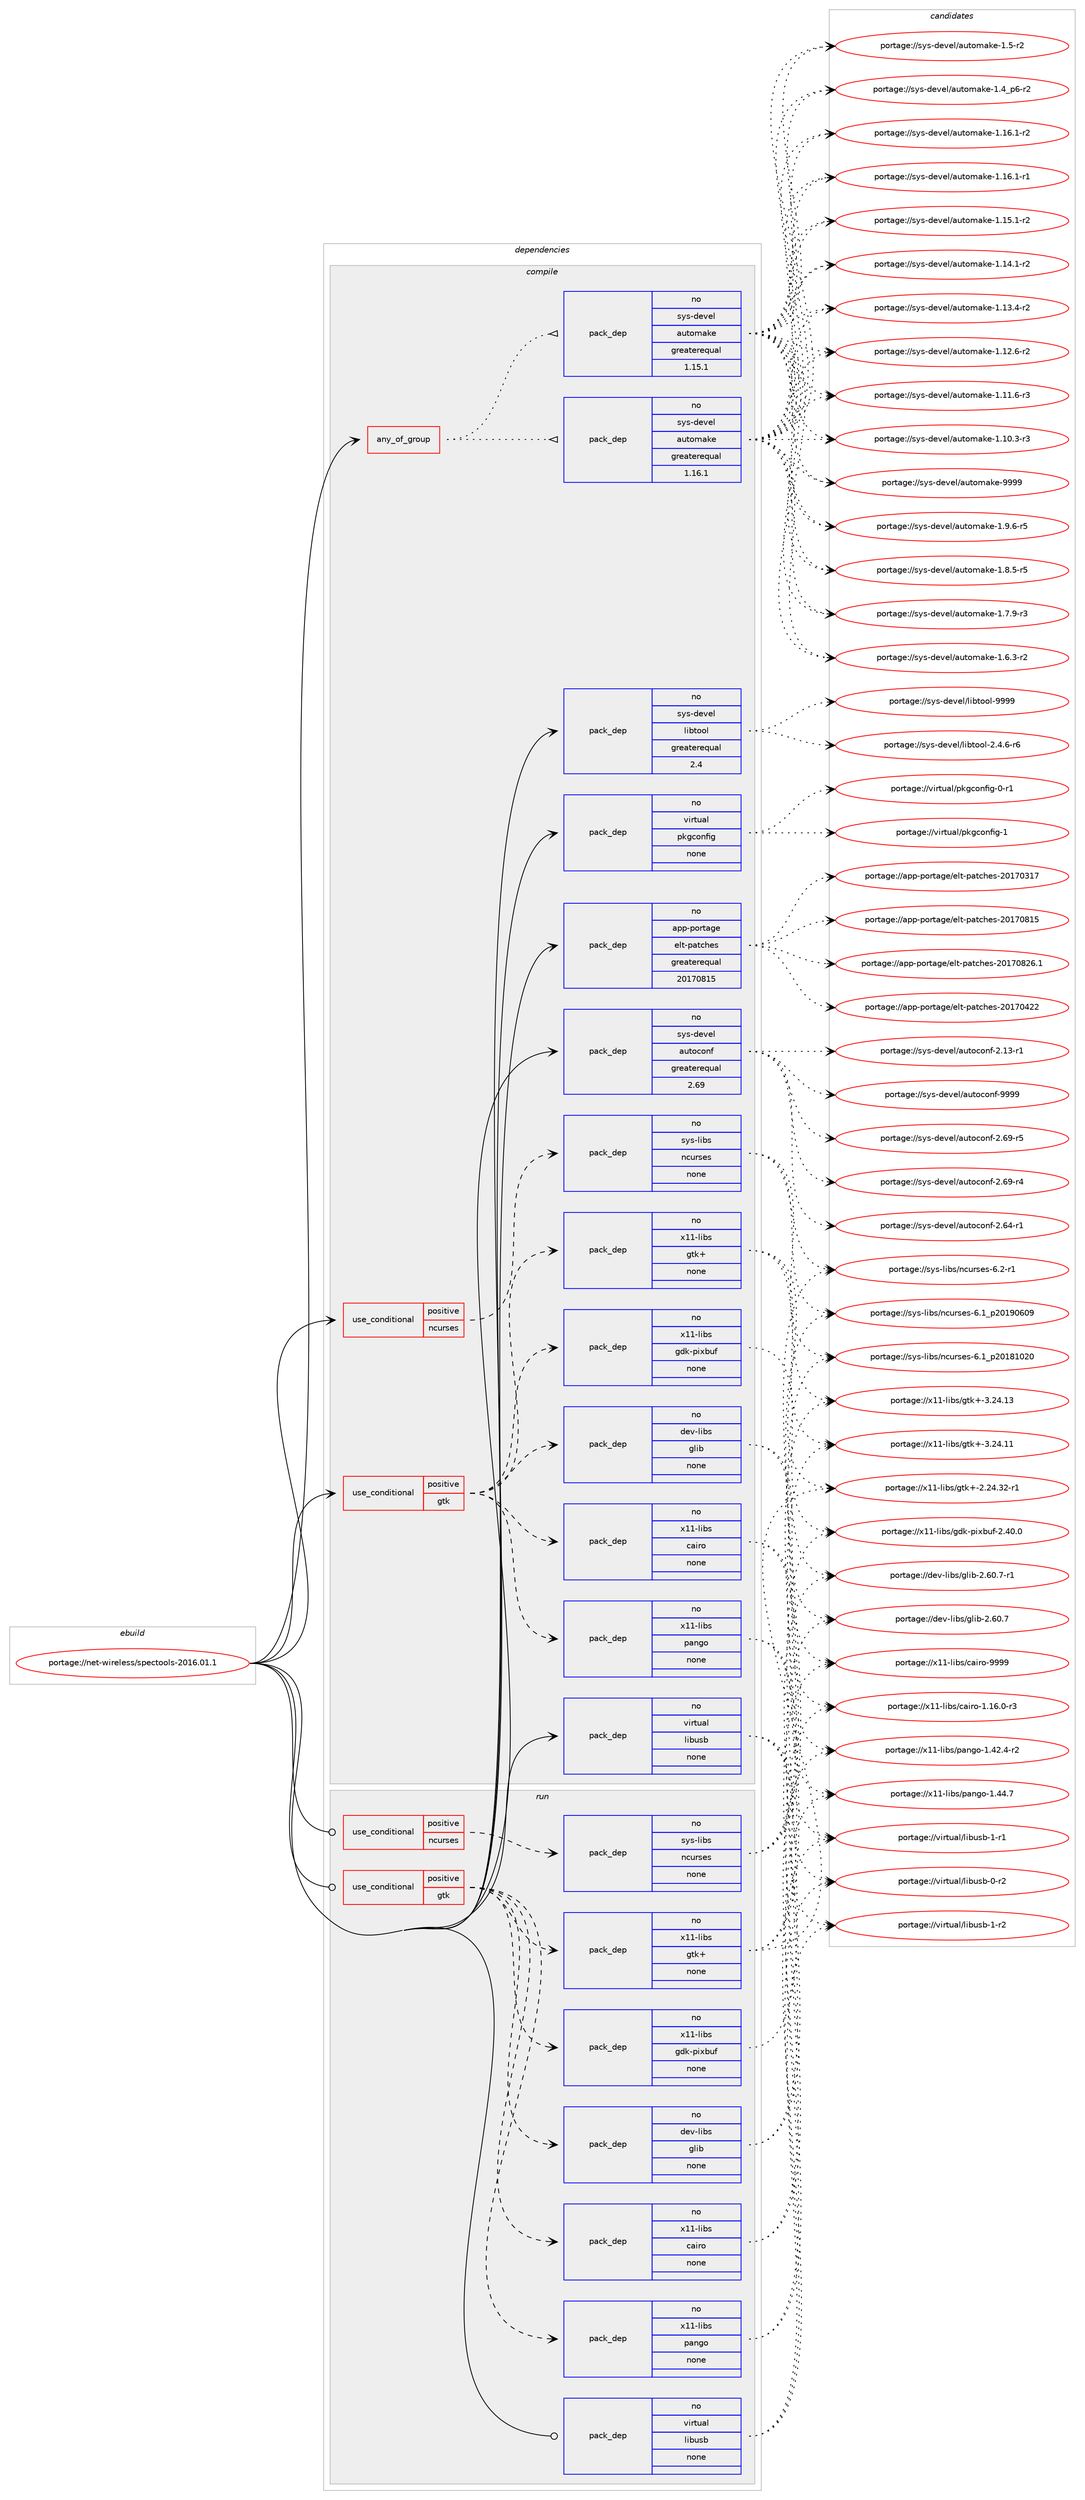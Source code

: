 digraph prolog {

# *************
# Graph options
# *************

newrank=true;
concentrate=true;
compound=true;
graph [rankdir=LR,fontname=Helvetica,fontsize=10,ranksep=1.5];#, ranksep=2.5, nodesep=0.2];
edge  [arrowhead=vee];
node  [fontname=Helvetica,fontsize=10];

# **********
# The ebuild
# **********

subgraph cluster_leftcol {
color=gray;
rank=same;
label=<<i>ebuild</i>>;
id [label="portage://net-wireless/spectools-2016.01.1", color=red, width=4, href="../net-wireless/spectools-2016.01.1.svg"];
}

# ****************
# The dependencies
# ****************

subgraph cluster_midcol {
color=gray;
label=<<i>dependencies</i>>;
subgraph cluster_compile {
fillcolor="#eeeeee";
style=filled;
label=<<i>compile</i>>;
subgraph any1703 {
dependency108608 [label=<<TABLE BORDER="0" CELLBORDER="1" CELLSPACING="0" CELLPADDING="4"><TR><TD CELLPADDING="10">any_of_group</TD></TR></TABLE>>, shape=none, color=red];subgraph pack85506 {
dependency108609 [label=<<TABLE BORDER="0" CELLBORDER="1" CELLSPACING="0" CELLPADDING="4" WIDTH="220"><TR><TD ROWSPAN="6" CELLPADDING="30">pack_dep</TD></TR><TR><TD WIDTH="110">no</TD></TR><TR><TD>sys-devel</TD></TR><TR><TD>automake</TD></TR><TR><TD>greaterequal</TD></TR><TR><TD>1.16.1</TD></TR></TABLE>>, shape=none, color=blue];
}
dependency108608:e -> dependency108609:w [weight=20,style="dotted",arrowhead="oinv"];
subgraph pack85507 {
dependency108610 [label=<<TABLE BORDER="0" CELLBORDER="1" CELLSPACING="0" CELLPADDING="4" WIDTH="220"><TR><TD ROWSPAN="6" CELLPADDING="30">pack_dep</TD></TR><TR><TD WIDTH="110">no</TD></TR><TR><TD>sys-devel</TD></TR><TR><TD>automake</TD></TR><TR><TD>greaterequal</TD></TR><TR><TD>1.15.1</TD></TR></TABLE>>, shape=none, color=blue];
}
dependency108608:e -> dependency108610:w [weight=20,style="dotted",arrowhead="oinv"];
}
id:e -> dependency108608:w [weight=20,style="solid",arrowhead="vee"];
subgraph cond21308 {
dependency108611 [label=<<TABLE BORDER="0" CELLBORDER="1" CELLSPACING="0" CELLPADDING="4"><TR><TD ROWSPAN="3" CELLPADDING="10">use_conditional</TD></TR><TR><TD>positive</TD></TR><TR><TD>gtk</TD></TR></TABLE>>, shape=none, color=red];
subgraph pack85508 {
dependency108612 [label=<<TABLE BORDER="0" CELLBORDER="1" CELLSPACING="0" CELLPADDING="4" WIDTH="220"><TR><TD ROWSPAN="6" CELLPADDING="30">pack_dep</TD></TR><TR><TD WIDTH="110">no</TD></TR><TR><TD>x11-libs</TD></TR><TR><TD>gtk+</TD></TR><TR><TD>none</TD></TR><TR><TD></TD></TR></TABLE>>, shape=none, color=blue];
}
dependency108611:e -> dependency108612:w [weight=20,style="dashed",arrowhead="vee"];
subgraph pack85509 {
dependency108613 [label=<<TABLE BORDER="0" CELLBORDER="1" CELLSPACING="0" CELLPADDING="4" WIDTH="220"><TR><TD ROWSPAN="6" CELLPADDING="30">pack_dep</TD></TR><TR><TD WIDTH="110">no</TD></TR><TR><TD>x11-libs</TD></TR><TR><TD>cairo</TD></TR><TR><TD>none</TD></TR><TR><TD></TD></TR></TABLE>>, shape=none, color=blue];
}
dependency108611:e -> dependency108613:w [weight=20,style="dashed",arrowhead="vee"];
subgraph pack85510 {
dependency108614 [label=<<TABLE BORDER="0" CELLBORDER="1" CELLSPACING="0" CELLPADDING="4" WIDTH="220"><TR><TD ROWSPAN="6" CELLPADDING="30">pack_dep</TD></TR><TR><TD WIDTH="110">no</TD></TR><TR><TD>x11-libs</TD></TR><TR><TD>gdk-pixbuf</TD></TR><TR><TD>none</TD></TR><TR><TD></TD></TR></TABLE>>, shape=none, color=blue];
}
dependency108611:e -> dependency108614:w [weight=20,style="dashed",arrowhead="vee"];
subgraph pack85511 {
dependency108615 [label=<<TABLE BORDER="0" CELLBORDER="1" CELLSPACING="0" CELLPADDING="4" WIDTH="220"><TR><TD ROWSPAN="6" CELLPADDING="30">pack_dep</TD></TR><TR><TD WIDTH="110">no</TD></TR><TR><TD>x11-libs</TD></TR><TR><TD>pango</TD></TR><TR><TD>none</TD></TR><TR><TD></TD></TR></TABLE>>, shape=none, color=blue];
}
dependency108611:e -> dependency108615:w [weight=20,style="dashed",arrowhead="vee"];
subgraph pack85512 {
dependency108616 [label=<<TABLE BORDER="0" CELLBORDER="1" CELLSPACING="0" CELLPADDING="4" WIDTH="220"><TR><TD ROWSPAN="6" CELLPADDING="30">pack_dep</TD></TR><TR><TD WIDTH="110">no</TD></TR><TR><TD>dev-libs</TD></TR><TR><TD>glib</TD></TR><TR><TD>none</TD></TR><TR><TD></TD></TR></TABLE>>, shape=none, color=blue];
}
dependency108611:e -> dependency108616:w [weight=20,style="dashed",arrowhead="vee"];
}
id:e -> dependency108611:w [weight=20,style="solid",arrowhead="vee"];
subgraph cond21309 {
dependency108617 [label=<<TABLE BORDER="0" CELLBORDER="1" CELLSPACING="0" CELLPADDING="4"><TR><TD ROWSPAN="3" CELLPADDING="10">use_conditional</TD></TR><TR><TD>positive</TD></TR><TR><TD>ncurses</TD></TR></TABLE>>, shape=none, color=red];
subgraph pack85513 {
dependency108618 [label=<<TABLE BORDER="0" CELLBORDER="1" CELLSPACING="0" CELLPADDING="4" WIDTH="220"><TR><TD ROWSPAN="6" CELLPADDING="30">pack_dep</TD></TR><TR><TD WIDTH="110">no</TD></TR><TR><TD>sys-libs</TD></TR><TR><TD>ncurses</TD></TR><TR><TD>none</TD></TR><TR><TD></TD></TR></TABLE>>, shape=none, color=blue];
}
dependency108617:e -> dependency108618:w [weight=20,style="dashed",arrowhead="vee"];
}
id:e -> dependency108617:w [weight=20,style="solid",arrowhead="vee"];
subgraph pack85514 {
dependency108619 [label=<<TABLE BORDER="0" CELLBORDER="1" CELLSPACING="0" CELLPADDING="4" WIDTH="220"><TR><TD ROWSPAN="6" CELLPADDING="30">pack_dep</TD></TR><TR><TD WIDTH="110">no</TD></TR><TR><TD>app-portage</TD></TR><TR><TD>elt-patches</TD></TR><TR><TD>greaterequal</TD></TR><TR><TD>20170815</TD></TR></TABLE>>, shape=none, color=blue];
}
id:e -> dependency108619:w [weight=20,style="solid",arrowhead="vee"];
subgraph pack85515 {
dependency108620 [label=<<TABLE BORDER="0" CELLBORDER="1" CELLSPACING="0" CELLPADDING="4" WIDTH="220"><TR><TD ROWSPAN="6" CELLPADDING="30">pack_dep</TD></TR><TR><TD WIDTH="110">no</TD></TR><TR><TD>sys-devel</TD></TR><TR><TD>autoconf</TD></TR><TR><TD>greaterequal</TD></TR><TR><TD>2.69</TD></TR></TABLE>>, shape=none, color=blue];
}
id:e -> dependency108620:w [weight=20,style="solid",arrowhead="vee"];
subgraph pack85516 {
dependency108621 [label=<<TABLE BORDER="0" CELLBORDER="1" CELLSPACING="0" CELLPADDING="4" WIDTH="220"><TR><TD ROWSPAN="6" CELLPADDING="30">pack_dep</TD></TR><TR><TD WIDTH="110">no</TD></TR><TR><TD>sys-devel</TD></TR><TR><TD>libtool</TD></TR><TR><TD>greaterequal</TD></TR><TR><TD>2.4</TD></TR></TABLE>>, shape=none, color=blue];
}
id:e -> dependency108621:w [weight=20,style="solid",arrowhead="vee"];
subgraph pack85517 {
dependency108622 [label=<<TABLE BORDER="0" CELLBORDER="1" CELLSPACING="0" CELLPADDING="4" WIDTH="220"><TR><TD ROWSPAN="6" CELLPADDING="30">pack_dep</TD></TR><TR><TD WIDTH="110">no</TD></TR><TR><TD>virtual</TD></TR><TR><TD>libusb</TD></TR><TR><TD>none</TD></TR><TR><TD></TD></TR></TABLE>>, shape=none, color=blue];
}
id:e -> dependency108622:w [weight=20,style="solid",arrowhead="vee"];
subgraph pack85518 {
dependency108623 [label=<<TABLE BORDER="0" CELLBORDER="1" CELLSPACING="0" CELLPADDING="4" WIDTH="220"><TR><TD ROWSPAN="6" CELLPADDING="30">pack_dep</TD></TR><TR><TD WIDTH="110">no</TD></TR><TR><TD>virtual</TD></TR><TR><TD>pkgconfig</TD></TR><TR><TD>none</TD></TR><TR><TD></TD></TR></TABLE>>, shape=none, color=blue];
}
id:e -> dependency108623:w [weight=20,style="solid",arrowhead="vee"];
}
subgraph cluster_compileandrun {
fillcolor="#eeeeee";
style=filled;
label=<<i>compile and run</i>>;
}
subgraph cluster_run {
fillcolor="#eeeeee";
style=filled;
label=<<i>run</i>>;
subgraph cond21310 {
dependency108624 [label=<<TABLE BORDER="0" CELLBORDER="1" CELLSPACING="0" CELLPADDING="4"><TR><TD ROWSPAN="3" CELLPADDING="10">use_conditional</TD></TR><TR><TD>positive</TD></TR><TR><TD>gtk</TD></TR></TABLE>>, shape=none, color=red];
subgraph pack85519 {
dependency108625 [label=<<TABLE BORDER="0" CELLBORDER="1" CELLSPACING="0" CELLPADDING="4" WIDTH="220"><TR><TD ROWSPAN="6" CELLPADDING="30">pack_dep</TD></TR><TR><TD WIDTH="110">no</TD></TR><TR><TD>x11-libs</TD></TR><TR><TD>gtk+</TD></TR><TR><TD>none</TD></TR><TR><TD></TD></TR></TABLE>>, shape=none, color=blue];
}
dependency108624:e -> dependency108625:w [weight=20,style="dashed",arrowhead="vee"];
subgraph pack85520 {
dependency108626 [label=<<TABLE BORDER="0" CELLBORDER="1" CELLSPACING="0" CELLPADDING="4" WIDTH="220"><TR><TD ROWSPAN="6" CELLPADDING="30">pack_dep</TD></TR><TR><TD WIDTH="110">no</TD></TR><TR><TD>x11-libs</TD></TR><TR><TD>cairo</TD></TR><TR><TD>none</TD></TR><TR><TD></TD></TR></TABLE>>, shape=none, color=blue];
}
dependency108624:e -> dependency108626:w [weight=20,style="dashed",arrowhead="vee"];
subgraph pack85521 {
dependency108627 [label=<<TABLE BORDER="0" CELLBORDER="1" CELLSPACING="0" CELLPADDING="4" WIDTH="220"><TR><TD ROWSPAN="6" CELLPADDING="30">pack_dep</TD></TR><TR><TD WIDTH="110">no</TD></TR><TR><TD>x11-libs</TD></TR><TR><TD>gdk-pixbuf</TD></TR><TR><TD>none</TD></TR><TR><TD></TD></TR></TABLE>>, shape=none, color=blue];
}
dependency108624:e -> dependency108627:w [weight=20,style="dashed",arrowhead="vee"];
subgraph pack85522 {
dependency108628 [label=<<TABLE BORDER="0" CELLBORDER="1" CELLSPACING="0" CELLPADDING="4" WIDTH="220"><TR><TD ROWSPAN="6" CELLPADDING="30">pack_dep</TD></TR><TR><TD WIDTH="110">no</TD></TR><TR><TD>x11-libs</TD></TR><TR><TD>pango</TD></TR><TR><TD>none</TD></TR><TR><TD></TD></TR></TABLE>>, shape=none, color=blue];
}
dependency108624:e -> dependency108628:w [weight=20,style="dashed",arrowhead="vee"];
subgraph pack85523 {
dependency108629 [label=<<TABLE BORDER="0" CELLBORDER="1" CELLSPACING="0" CELLPADDING="4" WIDTH="220"><TR><TD ROWSPAN="6" CELLPADDING="30">pack_dep</TD></TR><TR><TD WIDTH="110">no</TD></TR><TR><TD>dev-libs</TD></TR><TR><TD>glib</TD></TR><TR><TD>none</TD></TR><TR><TD></TD></TR></TABLE>>, shape=none, color=blue];
}
dependency108624:e -> dependency108629:w [weight=20,style="dashed",arrowhead="vee"];
}
id:e -> dependency108624:w [weight=20,style="solid",arrowhead="odot"];
subgraph cond21311 {
dependency108630 [label=<<TABLE BORDER="0" CELLBORDER="1" CELLSPACING="0" CELLPADDING="4"><TR><TD ROWSPAN="3" CELLPADDING="10">use_conditional</TD></TR><TR><TD>positive</TD></TR><TR><TD>ncurses</TD></TR></TABLE>>, shape=none, color=red];
subgraph pack85524 {
dependency108631 [label=<<TABLE BORDER="0" CELLBORDER="1" CELLSPACING="0" CELLPADDING="4" WIDTH="220"><TR><TD ROWSPAN="6" CELLPADDING="30">pack_dep</TD></TR><TR><TD WIDTH="110">no</TD></TR><TR><TD>sys-libs</TD></TR><TR><TD>ncurses</TD></TR><TR><TD>none</TD></TR><TR><TD></TD></TR></TABLE>>, shape=none, color=blue];
}
dependency108630:e -> dependency108631:w [weight=20,style="dashed",arrowhead="vee"];
}
id:e -> dependency108630:w [weight=20,style="solid",arrowhead="odot"];
subgraph pack85525 {
dependency108632 [label=<<TABLE BORDER="0" CELLBORDER="1" CELLSPACING="0" CELLPADDING="4" WIDTH="220"><TR><TD ROWSPAN="6" CELLPADDING="30">pack_dep</TD></TR><TR><TD WIDTH="110">no</TD></TR><TR><TD>virtual</TD></TR><TR><TD>libusb</TD></TR><TR><TD>none</TD></TR><TR><TD></TD></TR></TABLE>>, shape=none, color=blue];
}
id:e -> dependency108632:w [weight=20,style="solid",arrowhead="odot"];
}
}

# **************
# The candidates
# **************

subgraph cluster_choices {
rank=same;
color=gray;
label=<<i>candidates</i>>;

subgraph choice85506 {
color=black;
nodesep=1;
choice115121115451001011181011084797117116111109971071014557575757 [label="portage://sys-devel/automake-9999", color=red, width=4,href="../sys-devel/automake-9999.svg"];
choice115121115451001011181011084797117116111109971071014549465746544511453 [label="portage://sys-devel/automake-1.9.6-r5", color=red, width=4,href="../sys-devel/automake-1.9.6-r5.svg"];
choice115121115451001011181011084797117116111109971071014549465646534511453 [label="portage://sys-devel/automake-1.8.5-r5", color=red, width=4,href="../sys-devel/automake-1.8.5-r5.svg"];
choice115121115451001011181011084797117116111109971071014549465546574511451 [label="portage://sys-devel/automake-1.7.9-r3", color=red, width=4,href="../sys-devel/automake-1.7.9-r3.svg"];
choice115121115451001011181011084797117116111109971071014549465446514511450 [label="portage://sys-devel/automake-1.6.3-r2", color=red, width=4,href="../sys-devel/automake-1.6.3-r2.svg"];
choice11512111545100101118101108479711711611110997107101454946534511450 [label="portage://sys-devel/automake-1.5-r2", color=red, width=4,href="../sys-devel/automake-1.5-r2.svg"];
choice115121115451001011181011084797117116111109971071014549465295112544511450 [label="portage://sys-devel/automake-1.4_p6-r2", color=red, width=4,href="../sys-devel/automake-1.4_p6-r2.svg"];
choice11512111545100101118101108479711711611110997107101454946495446494511450 [label="portage://sys-devel/automake-1.16.1-r2", color=red, width=4,href="../sys-devel/automake-1.16.1-r2.svg"];
choice11512111545100101118101108479711711611110997107101454946495446494511449 [label="portage://sys-devel/automake-1.16.1-r1", color=red, width=4,href="../sys-devel/automake-1.16.1-r1.svg"];
choice11512111545100101118101108479711711611110997107101454946495346494511450 [label="portage://sys-devel/automake-1.15.1-r2", color=red, width=4,href="../sys-devel/automake-1.15.1-r2.svg"];
choice11512111545100101118101108479711711611110997107101454946495246494511450 [label="portage://sys-devel/automake-1.14.1-r2", color=red, width=4,href="../sys-devel/automake-1.14.1-r2.svg"];
choice11512111545100101118101108479711711611110997107101454946495146524511450 [label="portage://sys-devel/automake-1.13.4-r2", color=red, width=4,href="../sys-devel/automake-1.13.4-r2.svg"];
choice11512111545100101118101108479711711611110997107101454946495046544511450 [label="portage://sys-devel/automake-1.12.6-r2", color=red, width=4,href="../sys-devel/automake-1.12.6-r2.svg"];
choice11512111545100101118101108479711711611110997107101454946494946544511451 [label="portage://sys-devel/automake-1.11.6-r3", color=red, width=4,href="../sys-devel/automake-1.11.6-r3.svg"];
choice11512111545100101118101108479711711611110997107101454946494846514511451 [label="portage://sys-devel/automake-1.10.3-r3", color=red, width=4,href="../sys-devel/automake-1.10.3-r3.svg"];
dependency108609:e -> choice115121115451001011181011084797117116111109971071014557575757:w [style=dotted,weight="100"];
dependency108609:e -> choice115121115451001011181011084797117116111109971071014549465746544511453:w [style=dotted,weight="100"];
dependency108609:e -> choice115121115451001011181011084797117116111109971071014549465646534511453:w [style=dotted,weight="100"];
dependency108609:e -> choice115121115451001011181011084797117116111109971071014549465546574511451:w [style=dotted,weight="100"];
dependency108609:e -> choice115121115451001011181011084797117116111109971071014549465446514511450:w [style=dotted,weight="100"];
dependency108609:e -> choice11512111545100101118101108479711711611110997107101454946534511450:w [style=dotted,weight="100"];
dependency108609:e -> choice115121115451001011181011084797117116111109971071014549465295112544511450:w [style=dotted,weight="100"];
dependency108609:e -> choice11512111545100101118101108479711711611110997107101454946495446494511450:w [style=dotted,weight="100"];
dependency108609:e -> choice11512111545100101118101108479711711611110997107101454946495446494511449:w [style=dotted,weight="100"];
dependency108609:e -> choice11512111545100101118101108479711711611110997107101454946495346494511450:w [style=dotted,weight="100"];
dependency108609:e -> choice11512111545100101118101108479711711611110997107101454946495246494511450:w [style=dotted,weight="100"];
dependency108609:e -> choice11512111545100101118101108479711711611110997107101454946495146524511450:w [style=dotted,weight="100"];
dependency108609:e -> choice11512111545100101118101108479711711611110997107101454946495046544511450:w [style=dotted,weight="100"];
dependency108609:e -> choice11512111545100101118101108479711711611110997107101454946494946544511451:w [style=dotted,weight="100"];
dependency108609:e -> choice11512111545100101118101108479711711611110997107101454946494846514511451:w [style=dotted,weight="100"];
}
subgraph choice85507 {
color=black;
nodesep=1;
choice115121115451001011181011084797117116111109971071014557575757 [label="portage://sys-devel/automake-9999", color=red, width=4,href="../sys-devel/automake-9999.svg"];
choice115121115451001011181011084797117116111109971071014549465746544511453 [label="portage://sys-devel/automake-1.9.6-r5", color=red, width=4,href="../sys-devel/automake-1.9.6-r5.svg"];
choice115121115451001011181011084797117116111109971071014549465646534511453 [label="portage://sys-devel/automake-1.8.5-r5", color=red, width=4,href="../sys-devel/automake-1.8.5-r5.svg"];
choice115121115451001011181011084797117116111109971071014549465546574511451 [label="portage://sys-devel/automake-1.7.9-r3", color=red, width=4,href="../sys-devel/automake-1.7.9-r3.svg"];
choice115121115451001011181011084797117116111109971071014549465446514511450 [label="portage://sys-devel/automake-1.6.3-r2", color=red, width=4,href="../sys-devel/automake-1.6.3-r2.svg"];
choice11512111545100101118101108479711711611110997107101454946534511450 [label="portage://sys-devel/automake-1.5-r2", color=red, width=4,href="../sys-devel/automake-1.5-r2.svg"];
choice115121115451001011181011084797117116111109971071014549465295112544511450 [label="portage://sys-devel/automake-1.4_p6-r2", color=red, width=4,href="../sys-devel/automake-1.4_p6-r2.svg"];
choice11512111545100101118101108479711711611110997107101454946495446494511450 [label="portage://sys-devel/automake-1.16.1-r2", color=red, width=4,href="../sys-devel/automake-1.16.1-r2.svg"];
choice11512111545100101118101108479711711611110997107101454946495446494511449 [label="portage://sys-devel/automake-1.16.1-r1", color=red, width=4,href="../sys-devel/automake-1.16.1-r1.svg"];
choice11512111545100101118101108479711711611110997107101454946495346494511450 [label="portage://sys-devel/automake-1.15.1-r2", color=red, width=4,href="../sys-devel/automake-1.15.1-r2.svg"];
choice11512111545100101118101108479711711611110997107101454946495246494511450 [label="portage://sys-devel/automake-1.14.1-r2", color=red, width=4,href="../sys-devel/automake-1.14.1-r2.svg"];
choice11512111545100101118101108479711711611110997107101454946495146524511450 [label="portage://sys-devel/automake-1.13.4-r2", color=red, width=4,href="../sys-devel/automake-1.13.4-r2.svg"];
choice11512111545100101118101108479711711611110997107101454946495046544511450 [label="portage://sys-devel/automake-1.12.6-r2", color=red, width=4,href="../sys-devel/automake-1.12.6-r2.svg"];
choice11512111545100101118101108479711711611110997107101454946494946544511451 [label="portage://sys-devel/automake-1.11.6-r3", color=red, width=4,href="../sys-devel/automake-1.11.6-r3.svg"];
choice11512111545100101118101108479711711611110997107101454946494846514511451 [label="portage://sys-devel/automake-1.10.3-r3", color=red, width=4,href="../sys-devel/automake-1.10.3-r3.svg"];
dependency108610:e -> choice115121115451001011181011084797117116111109971071014557575757:w [style=dotted,weight="100"];
dependency108610:e -> choice115121115451001011181011084797117116111109971071014549465746544511453:w [style=dotted,weight="100"];
dependency108610:e -> choice115121115451001011181011084797117116111109971071014549465646534511453:w [style=dotted,weight="100"];
dependency108610:e -> choice115121115451001011181011084797117116111109971071014549465546574511451:w [style=dotted,weight="100"];
dependency108610:e -> choice115121115451001011181011084797117116111109971071014549465446514511450:w [style=dotted,weight="100"];
dependency108610:e -> choice11512111545100101118101108479711711611110997107101454946534511450:w [style=dotted,weight="100"];
dependency108610:e -> choice115121115451001011181011084797117116111109971071014549465295112544511450:w [style=dotted,weight="100"];
dependency108610:e -> choice11512111545100101118101108479711711611110997107101454946495446494511450:w [style=dotted,weight="100"];
dependency108610:e -> choice11512111545100101118101108479711711611110997107101454946495446494511449:w [style=dotted,weight="100"];
dependency108610:e -> choice11512111545100101118101108479711711611110997107101454946495346494511450:w [style=dotted,weight="100"];
dependency108610:e -> choice11512111545100101118101108479711711611110997107101454946495246494511450:w [style=dotted,weight="100"];
dependency108610:e -> choice11512111545100101118101108479711711611110997107101454946495146524511450:w [style=dotted,weight="100"];
dependency108610:e -> choice11512111545100101118101108479711711611110997107101454946495046544511450:w [style=dotted,weight="100"];
dependency108610:e -> choice11512111545100101118101108479711711611110997107101454946494946544511451:w [style=dotted,weight="100"];
dependency108610:e -> choice11512111545100101118101108479711711611110997107101454946494846514511451:w [style=dotted,weight="100"];
}
subgraph choice85508 {
color=black;
nodesep=1;
choice1204949451081059811547103116107434551465052464951 [label="portage://x11-libs/gtk+-3.24.13", color=red, width=4,href="../x11-libs/gtk+-3.24.13.svg"];
choice1204949451081059811547103116107434551465052464949 [label="portage://x11-libs/gtk+-3.24.11", color=red, width=4,href="../x11-libs/gtk+-3.24.11.svg"];
choice12049494510810598115471031161074345504650524651504511449 [label="portage://x11-libs/gtk+-2.24.32-r1", color=red, width=4,href="../x11-libs/gtk+-2.24.32-r1.svg"];
dependency108612:e -> choice1204949451081059811547103116107434551465052464951:w [style=dotted,weight="100"];
dependency108612:e -> choice1204949451081059811547103116107434551465052464949:w [style=dotted,weight="100"];
dependency108612:e -> choice12049494510810598115471031161074345504650524651504511449:w [style=dotted,weight="100"];
}
subgraph choice85509 {
color=black;
nodesep=1;
choice120494945108105981154799971051141114557575757 [label="portage://x11-libs/cairo-9999", color=red, width=4,href="../x11-libs/cairo-9999.svg"];
choice12049494510810598115479997105114111454946495446484511451 [label="portage://x11-libs/cairo-1.16.0-r3", color=red, width=4,href="../x11-libs/cairo-1.16.0-r3.svg"];
dependency108613:e -> choice120494945108105981154799971051141114557575757:w [style=dotted,weight="100"];
dependency108613:e -> choice12049494510810598115479997105114111454946495446484511451:w [style=dotted,weight="100"];
}
subgraph choice85510 {
color=black;
nodesep=1;
choice1204949451081059811547103100107451121051209811710245504652484648 [label="portage://x11-libs/gdk-pixbuf-2.40.0", color=red, width=4,href="../x11-libs/gdk-pixbuf-2.40.0.svg"];
dependency108614:e -> choice1204949451081059811547103100107451121051209811710245504652484648:w [style=dotted,weight="100"];
}
subgraph choice85511 {
color=black;
nodesep=1;
choice12049494510810598115471129711010311145494652524655 [label="portage://x11-libs/pango-1.44.7", color=red, width=4,href="../x11-libs/pango-1.44.7.svg"];
choice120494945108105981154711297110103111454946525046524511450 [label="portage://x11-libs/pango-1.42.4-r2", color=red, width=4,href="../x11-libs/pango-1.42.4-r2.svg"];
dependency108615:e -> choice12049494510810598115471129711010311145494652524655:w [style=dotted,weight="100"];
dependency108615:e -> choice120494945108105981154711297110103111454946525046524511450:w [style=dotted,weight="100"];
}
subgraph choice85512 {
color=black;
nodesep=1;
choice10010111845108105981154710310810598455046544846554511449 [label="portage://dev-libs/glib-2.60.7-r1", color=red, width=4,href="../dev-libs/glib-2.60.7-r1.svg"];
choice1001011184510810598115471031081059845504654484655 [label="portage://dev-libs/glib-2.60.7", color=red, width=4,href="../dev-libs/glib-2.60.7.svg"];
dependency108616:e -> choice10010111845108105981154710310810598455046544846554511449:w [style=dotted,weight="100"];
dependency108616:e -> choice1001011184510810598115471031081059845504654484655:w [style=dotted,weight="100"];
}
subgraph choice85513 {
color=black;
nodesep=1;
choice11512111545108105981154711099117114115101115455446504511449 [label="portage://sys-libs/ncurses-6.2-r1", color=red, width=4,href="../sys-libs/ncurses-6.2-r1.svg"];
choice1151211154510810598115471109911711411510111545544649951125048495748544857 [label="portage://sys-libs/ncurses-6.1_p20190609", color=red, width=4,href="../sys-libs/ncurses-6.1_p20190609.svg"];
choice1151211154510810598115471109911711411510111545544649951125048495649485048 [label="portage://sys-libs/ncurses-6.1_p20181020", color=red, width=4,href="../sys-libs/ncurses-6.1_p20181020.svg"];
dependency108618:e -> choice11512111545108105981154711099117114115101115455446504511449:w [style=dotted,weight="100"];
dependency108618:e -> choice1151211154510810598115471109911711411510111545544649951125048495748544857:w [style=dotted,weight="100"];
dependency108618:e -> choice1151211154510810598115471109911711411510111545544649951125048495649485048:w [style=dotted,weight="100"];
}
subgraph choice85514 {
color=black;
nodesep=1;
choice971121124511211111411697103101471011081164511297116991041011154550484955485650544649 [label="portage://app-portage/elt-patches-20170826.1", color=red, width=4,href="../app-portage/elt-patches-20170826.1.svg"];
choice97112112451121111141169710310147101108116451129711699104101115455048495548564953 [label="portage://app-portage/elt-patches-20170815", color=red, width=4,href="../app-portage/elt-patches-20170815.svg"];
choice97112112451121111141169710310147101108116451129711699104101115455048495548525050 [label="portage://app-portage/elt-patches-20170422", color=red, width=4,href="../app-portage/elt-patches-20170422.svg"];
choice97112112451121111141169710310147101108116451129711699104101115455048495548514955 [label="portage://app-portage/elt-patches-20170317", color=red, width=4,href="../app-portage/elt-patches-20170317.svg"];
dependency108619:e -> choice971121124511211111411697103101471011081164511297116991041011154550484955485650544649:w [style=dotted,weight="100"];
dependency108619:e -> choice97112112451121111141169710310147101108116451129711699104101115455048495548564953:w [style=dotted,weight="100"];
dependency108619:e -> choice97112112451121111141169710310147101108116451129711699104101115455048495548525050:w [style=dotted,weight="100"];
dependency108619:e -> choice97112112451121111141169710310147101108116451129711699104101115455048495548514955:w [style=dotted,weight="100"];
}
subgraph choice85515 {
color=black;
nodesep=1;
choice115121115451001011181011084797117116111991111101024557575757 [label="portage://sys-devel/autoconf-9999", color=red, width=4,href="../sys-devel/autoconf-9999.svg"];
choice1151211154510010111810110847971171161119911111010245504654574511453 [label="portage://sys-devel/autoconf-2.69-r5", color=red, width=4,href="../sys-devel/autoconf-2.69-r5.svg"];
choice1151211154510010111810110847971171161119911111010245504654574511452 [label="portage://sys-devel/autoconf-2.69-r4", color=red, width=4,href="../sys-devel/autoconf-2.69-r4.svg"];
choice1151211154510010111810110847971171161119911111010245504654524511449 [label="portage://sys-devel/autoconf-2.64-r1", color=red, width=4,href="../sys-devel/autoconf-2.64-r1.svg"];
choice1151211154510010111810110847971171161119911111010245504649514511449 [label="portage://sys-devel/autoconf-2.13-r1", color=red, width=4,href="../sys-devel/autoconf-2.13-r1.svg"];
dependency108620:e -> choice115121115451001011181011084797117116111991111101024557575757:w [style=dotted,weight="100"];
dependency108620:e -> choice1151211154510010111810110847971171161119911111010245504654574511453:w [style=dotted,weight="100"];
dependency108620:e -> choice1151211154510010111810110847971171161119911111010245504654574511452:w [style=dotted,weight="100"];
dependency108620:e -> choice1151211154510010111810110847971171161119911111010245504654524511449:w [style=dotted,weight="100"];
dependency108620:e -> choice1151211154510010111810110847971171161119911111010245504649514511449:w [style=dotted,weight="100"];
}
subgraph choice85516 {
color=black;
nodesep=1;
choice1151211154510010111810110847108105981161111111084557575757 [label="portage://sys-devel/libtool-9999", color=red, width=4,href="../sys-devel/libtool-9999.svg"];
choice1151211154510010111810110847108105981161111111084550465246544511454 [label="portage://sys-devel/libtool-2.4.6-r6", color=red, width=4,href="../sys-devel/libtool-2.4.6-r6.svg"];
dependency108621:e -> choice1151211154510010111810110847108105981161111111084557575757:w [style=dotted,weight="100"];
dependency108621:e -> choice1151211154510010111810110847108105981161111111084550465246544511454:w [style=dotted,weight="100"];
}
subgraph choice85517 {
color=black;
nodesep=1;
choice1181051141161179710847108105981171159845494511450 [label="portage://virtual/libusb-1-r2", color=red, width=4,href="../virtual/libusb-1-r2.svg"];
choice1181051141161179710847108105981171159845494511449 [label="portage://virtual/libusb-1-r1", color=red, width=4,href="../virtual/libusb-1-r1.svg"];
choice1181051141161179710847108105981171159845484511450 [label="portage://virtual/libusb-0-r2", color=red, width=4,href="../virtual/libusb-0-r2.svg"];
dependency108622:e -> choice1181051141161179710847108105981171159845494511450:w [style=dotted,weight="100"];
dependency108622:e -> choice1181051141161179710847108105981171159845494511449:w [style=dotted,weight="100"];
dependency108622:e -> choice1181051141161179710847108105981171159845484511450:w [style=dotted,weight="100"];
}
subgraph choice85518 {
color=black;
nodesep=1;
choice1181051141161179710847112107103991111101021051034549 [label="portage://virtual/pkgconfig-1", color=red, width=4,href="../virtual/pkgconfig-1.svg"];
choice11810511411611797108471121071039911111010210510345484511449 [label="portage://virtual/pkgconfig-0-r1", color=red, width=4,href="../virtual/pkgconfig-0-r1.svg"];
dependency108623:e -> choice1181051141161179710847112107103991111101021051034549:w [style=dotted,weight="100"];
dependency108623:e -> choice11810511411611797108471121071039911111010210510345484511449:w [style=dotted,weight="100"];
}
subgraph choice85519 {
color=black;
nodesep=1;
choice1204949451081059811547103116107434551465052464951 [label="portage://x11-libs/gtk+-3.24.13", color=red, width=4,href="../x11-libs/gtk+-3.24.13.svg"];
choice1204949451081059811547103116107434551465052464949 [label="portage://x11-libs/gtk+-3.24.11", color=red, width=4,href="../x11-libs/gtk+-3.24.11.svg"];
choice12049494510810598115471031161074345504650524651504511449 [label="portage://x11-libs/gtk+-2.24.32-r1", color=red, width=4,href="../x11-libs/gtk+-2.24.32-r1.svg"];
dependency108625:e -> choice1204949451081059811547103116107434551465052464951:w [style=dotted,weight="100"];
dependency108625:e -> choice1204949451081059811547103116107434551465052464949:w [style=dotted,weight="100"];
dependency108625:e -> choice12049494510810598115471031161074345504650524651504511449:w [style=dotted,weight="100"];
}
subgraph choice85520 {
color=black;
nodesep=1;
choice120494945108105981154799971051141114557575757 [label="portage://x11-libs/cairo-9999", color=red, width=4,href="../x11-libs/cairo-9999.svg"];
choice12049494510810598115479997105114111454946495446484511451 [label="portage://x11-libs/cairo-1.16.0-r3", color=red, width=4,href="../x11-libs/cairo-1.16.0-r3.svg"];
dependency108626:e -> choice120494945108105981154799971051141114557575757:w [style=dotted,weight="100"];
dependency108626:e -> choice12049494510810598115479997105114111454946495446484511451:w [style=dotted,weight="100"];
}
subgraph choice85521 {
color=black;
nodesep=1;
choice1204949451081059811547103100107451121051209811710245504652484648 [label="portage://x11-libs/gdk-pixbuf-2.40.0", color=red, width=4,href="../x11-libs/gdk-pixbuf-2.40.0.svg"];
dependency108627:e -> choice1204949451081059811547103100107451121051209811710245504652484648:w [style=dotted,weight="100"];
}
subgraph choice85522 {
color=black;
nodesep=1;
choice12049494510810598115471129711010311145494652524655 [label="portage://x11-libs/pango-1.44.7", color=red, width=4,href="../x11-libs/pango-1.44.7.svg"];
choice120494945108105981154711297110103111454946525046524511450 [label="portage://x11-libs/pango-1.42.4-r2", color=red, width=4,href="../x11-libs/pango-1.42.4-r2.svg"];
dependency108628:e -> choice12049494510810598115471129711010311145494652524655:w [style=dotted,weight="100"];
dependency108628:e -> choice120494945108105981154711297110103111454946525046524511450:w [style=dotted,weight="100"];
}
subgraph choice85523 {
color=black;
nodesep=1;
choice10010111845108105981154710310810598455046544846554511449 [label="portage://dev-libs/glib-2.60.7-r1", color=red, width=4,href="../dev-libs/glib-2.60.7-r1.svg"];
choice1001011184510810598115471031081059845504654484655 [label="portage://dev-libs/glib-2.60.7", color=red, width=4,href="../dev-libs/glib-2.60.7.svg"];
dependency108629:e -> choice10010111845108105981154710310810598455046544846554511449:w [style=dotted,weight="100"];
dependency108629:e -> choice1001011184510810598115471031081059845504654484655:w [style=dotted,weight="100"];
}
subgraph choice85524 {
color=black;
nodesep=1;
choice11512111545108105981154711099117114115101115455446504511449 [label="portage://sys-libs/ncurses-6.2-r1", color=red, width=4,href="../sys-libs/ncurses-6.2-r1.svg"];
choice1151211154510810598115471109911711411510111545544649951125048495748544857 [label="portage://sys-libs/ncurses-6.1_p20190609", color=red, width=4,href="../sys-libs/ncurses-6.1_p20190609.svg"];
choice1151211154510810598115471109911711411510111545544649951125048495649485048 [label="portage://sys-libs/ncurses-6.1_p20181020", color=red, width=4,href="../sys-libs/ncurses-6.1_p20181020.svg"];
dependency108631:e -> choice11512111545108105981154711099117114115101115455446504511449:w [style=dotted,weight="100"];
dependency108631:e -> choice1151211154510810598115471109911711411510111545544649951125048495748544857:w [style=dotted,weight="100"];
dependency108631:e -> choice1151211154510810598115471109911711411510111545544649951125048495649485048:w [style=dotted,weight="100"];
}
subgraph choice85525 {
color=black;
nodesep=1;
choice1181051141161179710847108105981171159845494511450 [label="portage://virtual/libusb-1-r2", color=red, width=4,href="../virtual/libusb-1-r2.svg"];
choice1181051141161179710847108105981171159845494511449 [label="portage://virtual/libusb-1-r1", color=red, width=4,href="../virtual/libusb-1-r1.svg"];
choice1181051141161179710847108105981171159845484511450 [label="portage://virtual/libusb-0-r2", color=red, width=4,href="../virtual/libusb-0-r2.svg"];
dependency108632:e -> choice1181051141161179710847108105981171159845494511450:w [style=dotted,weight="100"];
dependency108632:e -> choice1181051141161179710847108105981171159845494511449:w [style=dotted,weight="100"];
dependency108632:e -> choice1181051141161179710847108105981171159845484511450:w [style=dotted,weight="100"];
}
}

}
